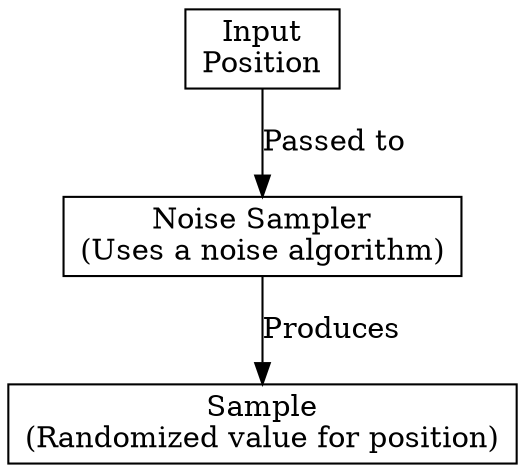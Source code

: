digraph {

    node [shape=record]
    rankdir=UD

    input [label="Input\nPosition"]
    sampler [label="Noise Sampler\n(Uses a noise algorithm)"]
    output [label="Sample\n(Randomized value for position)"]

    input -> sampler [label="Passed to"]
    sampler -> output [label="Produces"]
}
